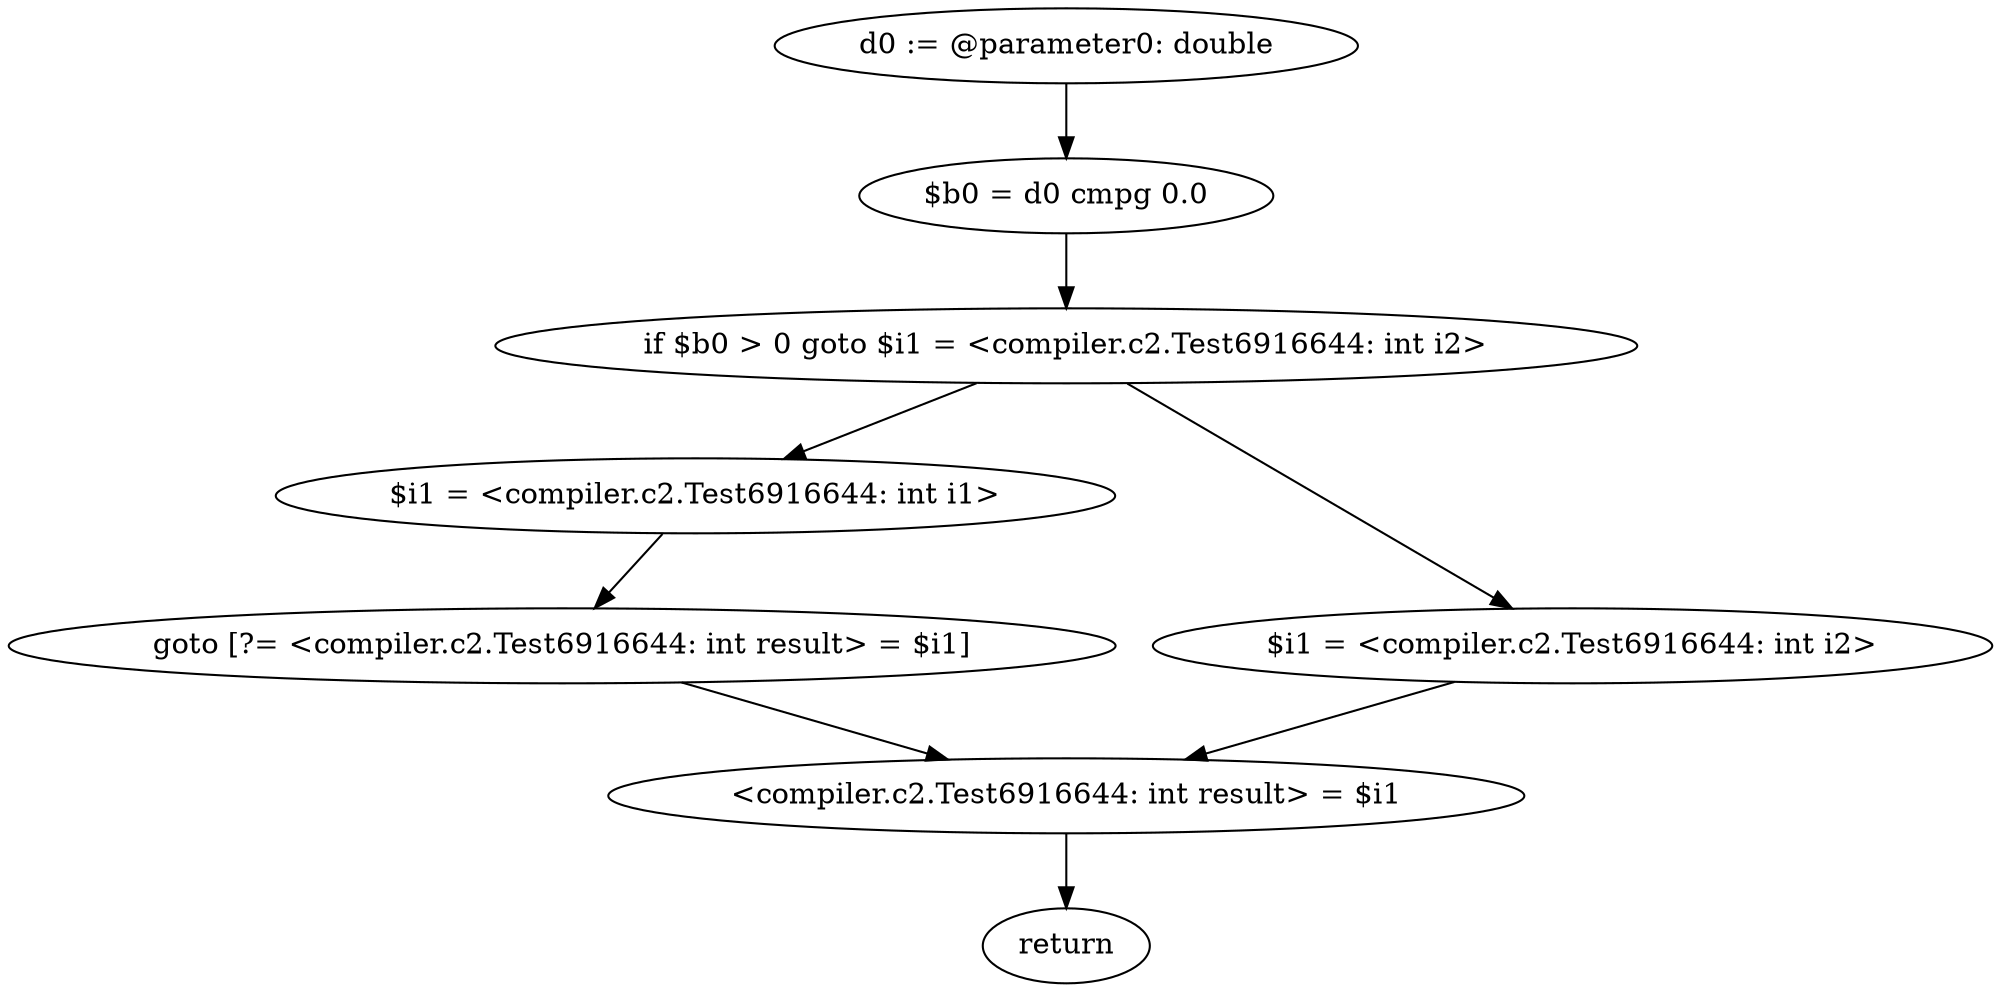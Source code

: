 digraph "unitGraph" {
    "d0 := @parameter0: double"
    "$b0 = d0 cmpg 0.0"
    "if $b0 > 0 goto $i1 = <compiler.c2.Test6916644: int i2>"
    "$i1 = <compiler.c2.Test6916644: int i1>"
    "goto [?= <compiler.c2.Test6916644: int result> = $i1]"
    "$i1 = <compiler.c2.Test6916644: int i2>"
    "<compiler.c2.Test6916644: int result> = $i1"
    "return"
    "d0 := @parameter0: double"->"$b0 = d0 cmpg 0.0";
    "$b0 = d0 cmpg 0.0"->"if $b0 > 0 goto $i1 = <compiler.c2.Test6916644: int i2>";
    "if $b0 > 0 goto $i1 = <compiler.c2.Test6916644: int i2>"->"$i1 = <compiler.c2.Test6916644: int i1>";
    "if $b0 > 0 goto $i1 = <compiler.c2.Test6916644: int i2>"->"$i1 = <compiler.c2.Test6916644: int i2>";
    "$i1 = <compiler.c2.Test6916644: int i1>"->"goto [?= <compiler.c2.Test6916644: int result> = $i1]";
    "goto [?= <compiler.c2.Test6916644: int result> = $i1]"->"<compiler.c2.Test6916644: int result> = $i1";
    "$i1 = <compiler.c2.Test6916644: int i2>"->"<compiler.c2.Test6916644: int result> = $i1";
    "<compiler.c2.Test6916644: int result> = $i1"->"return";
}
